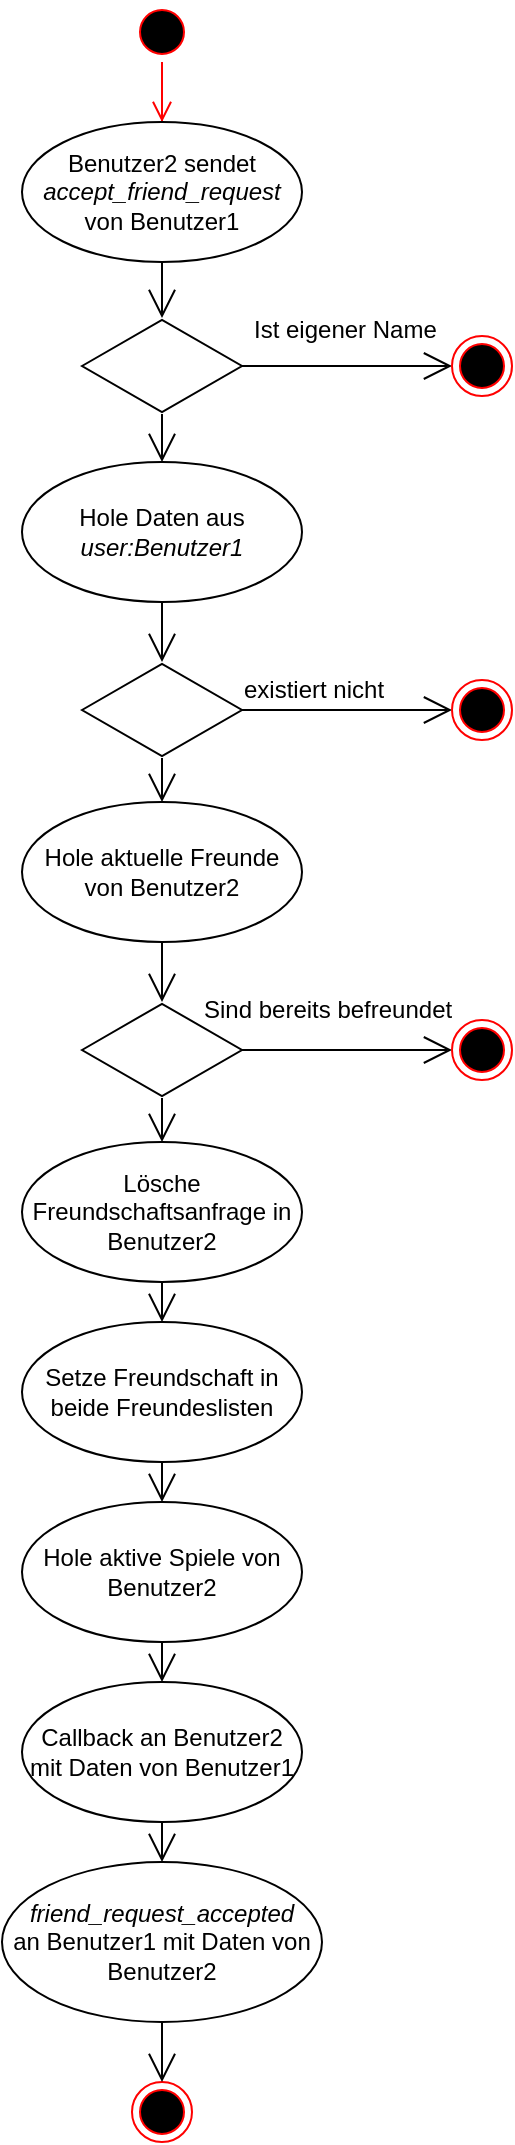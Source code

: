 <mxfile version="21.3.2" type="device">
  <diagram name="Page-1" id="0783ab3e-0a74-02c8-0abd-f7b4e66b4bec">
    <mxGraphModel dx="1050" dy="541" grid="1" gridSize="10" guides="1" tooltips="1" connect="1" arrows="1" fold="1" page="1" pageScale="1" pageWidth="270" pageHeight="1070" background="none" math="0" shadow="0">
      <root>
        <mxCell id="0" />
        <mxCell id="1" parent="0" />
        <mxCell id="wbuntGqTaFYtr3KhO8sW-3" value="" style="ellipse;html=1;shape=startState;fillColor=#000000;strokeColor=#ff0000;" parent="1" vertex="1">
          <mxGeometry x="65" y="10" width="30" height="30" as="geometry" />
        </mxCell>
        <mxCell id="wbuntGqTaFYtr3KhO8sW-4" value="" style="edgeStyle=orthogonalEdgeStyle;html=1;verticalAlign=bottom;endArrow=open;endSize=8;strokeColor=#ff0000;rounded=0;" parent="1" source="wbuntGqTaFYtr3KhO8sW-5" edge="1">
          <mxGeometry relative="1" as="geometry">
            <mxPoint x="80" y="100" as="targetPoint" />
          </mxGeometry>
        </mxCell>
        <mxCell id="wbuntGqTaFYtr3KhO8sW-6" value="" style="html=1;whiteSpace=wrap;aspect=fixed;shape=isoRectangle;" parent="1" vertex="1">
          <mxGeometry x="40" y="168" width="80" height="48" as="geometry" />
        </mxCell>
        <mxCell id="wbuntGqTaFYtr3KhO8sW-7" value="" style="endArrow=open;endFill=1;endSize=12;html=1;rounded=0;" parent="1" source="wbuntGqTaFYtr3KhO8sW-5" target="wbuntGqTaFYtr3KhO8sW-6" edge="1">
          <mxGeometry width="160" relative="1" as="geometry">
            <mxPoint x="-5" y="250" as="sourcePoint" />
            <mxPoint x="155" y="250" as="targetPoint" />
          </mxGeometry>
        </mxCell>
        <mxCell id="wbuntGqTaFYtr3KhO8sW-11" value="" style="endArrow=open;endFill=1;endSize=12;html=1;rounded=0;" parent="1" source="wbuntGqTaFYtr3KhO8sW-6" target="ZeUyT3zOJRw7scOufAu5-1" edge="1">
          <mxGeometry width="160" relative="1" as="geometry">
            <mxPoint x="245" y="330" as="sourcePoint" />
            <mxPoint x="255" y="222" as="targetPoint" />
          </mxGeometry>
        </mxCell>
        <mxCell id="wbuntGqTaFYtr3KhO8sW-12" value="Ist eigener Name" style="text;strokeColor=none;fillColor=none;align=left;verticalAlign=top;spacingLeft=4;spacingRight=4;overflow=hidden;rotatable=0;points=[[0,0.5],[1,0.5]];portConstraint=eastwest;whiteSpace=wrap;html=1;" parent="1" vertex="1">
          <mxGeometry x="120" y="160" width="130" height="26" as="geometry" />
        </mxCell>
        <mxCell id="wbuntGqTaFYtr3KhO8sW-14" value="" style="endArrow=open;endFill=1;endSize=12;html=1;rounded=0;" parent="1" source="wbuntGqTaFYtr3KhO8sW-6" target="YYj09JxXDIHpRSYv_sD0-2" edge="1">
          <mxGeometry width="160" relative="1" as="geometry">
            <mxPoint x="-5" y="250" as="sourcePoint" />
            <mxPoint x="80" y="250" as="targetPoint" />
          </mxGeometry>
        </mxCell>
        <mxCell id="wbuntGqTaFYtr3KhO8sW-33" value="Hole aktuelle Freunde von Benutzer2" style="ellipse;whiteSpace=wrap;html=1;" parent="1" vertex="1">
          <mxGeometry x="10" y="410" width="140" height="70" as="geometry" />
        </mxCell>
        <mxCell id="wbuntGqTaFYtr3KhO8sW-34" value="" style="endArrow=open;endFill=1;endSize=12;html=1;rounded=0;" parent="1" target="YYj09JxXDIHpRSYv_sD0-3" edge="1">
          <mxGeometry width="160" relative="1" as="geometry">
            <mxPoint x="80" y="298" as="sourcePoint" />
            <mxPoint x="80" y="350" as="targetPoint" />
          </mxGeometry>
        </mxCell>
        <mxCell id="wbuntGqTaFYtr3KhO8sW-45" value="" style="endArrow=open;endFill=1;endSize=12;html=1;rounded=0;" parent="1" source="YYj09JxXDIHpRSYv_sD0-16" target="YYj09JxXDIHpRSYv_sD0-20" edge="1">
          <mxGeometry width="160" relative="1" as="geometry">
            <mxPoint x="80" y="550" as="sourcePoint" />
            <mxPoint x="80" y="590" as="targetPoint" />
          </mxGeometry>
        </mxCell>
        <mxCell id="ZeUyT3zOJRw7scOufAu5-1" value="" style="ellipse;html=1;shape=endState;fillColor=#000000;strokeColor=#ff0000;" parent="1" vertex="1">
          <mxGeometry x="225" y="177" width="30" height="30" as="geometry" />
        </mxCell>
        <mxCell id="YYj09JxXDIHpRSYv_sD0-1" value="" style="edgeStyle=orthogonalEdgeStyle;html=1;verticalAlign=bottom;endArrow=open;endSize=8;strokeColor=#ff0000;rounded=0;" parent="1" source="wbuntGqTaFYtr3KhO8sW-3" target="wbuntGqTaFYtr3KhO8sW-5" edge="1">
          <mxGeometry relative="1" as="geometry">
            <mxPoint x="80" y="100" as="targetPoint" />
            <mxPoint x="80" y="40" as="sourcePoint" />
          </mxGeometry>
        </mxCell>
        <mxCell id="wbuntGqTaFYtr3KhO8sW-5" value="Benutzer2 sendet&lt;i&gt; accept_friend_request&lt;/i&gt;&lt;br&gt;von Benutzer1" style="ellipse;whiteSpace=wrap;html=1;" parent="1" vertex="1">
          <mxGeometry x="10" y="70" width="140" height="70" as="geometry" />
        </mxCell>
        <mxCell id="YYj09JxXDIHpRSYv_sD0-2" value="Hole&lt;i&gt;&amp;nbsp;&lt;/i&gt;Daten aus &lt;i&gt;user:Benutzer1&lt;/i&gt;" style="ellipse;whiteSpace=wrap;html=1;" parent="1" vertex="1">
          <mxGeometry x="10" y="240" width="140" height="70" as="geometry" />
        </mxCell>
        <mxCell id="YYj09JxXDIHpRSYv_sD0-3" value="" style="html=1;whiteSpace=wrap;aspect=fixed;shape=isoRectangle;" parent="1" vertex="1">
          <mxGeometry x="40" y="340" width="80" height="48" as="geometry" />
        </mxCell>
        <mxCell id="YYj09JxXDIHpRSYv_sD0-5" value="" style="endArrow=open;endFill=1;endSize=12;html=1;rounded=0;" parent="1" source="YYj09JxXDIHpRSYv_sD0-3" target="YYj09JxXDIHpRSYv_sD0-10" edge="1">
          <mxGeometry width="160" relative="1" as="geometry">
            <mxPoint x="225" y="340" as="sourcePoint" />
            <mxPoint x="195" y="360" as="targetPoint" />
          </mxGeometry>
        </mxCell>
        <mxCell id="YYj09JxXDIHpRSYv_sD0-8" value="existiert nicht" style="text;strokeColor=none;fillColor=none;align=left;verticalAlign=top;spacingLeft=4;spacingRight=4;overflow=hidden;rotatable=0;points=[[0,0.5],[1,0.5]];portConstraint=eastwest;whiteSpace=wrap;html=1;" parent="1" vertex="1">
          <mxGeometry x="115" y="340" width="95" height="26" as="geometry" />
        </mxCell>
        <mxCell id="YYj09JxXDIHpRSYv_sD0-10" value="" style="ellipse;html=1;shape=endState;fillColor=#000000;strokeColor=#ff0000;" parent="1" vertex="1">
          <mxGeometry x="225" y="349" width="30" height="30" as="geometry" />
        </mxCell>
        <mxCell id="YYj09JxXDIHpRSYv_sD0-13" value="" style="endArrow=open;endFill=1;endSize=12;html=1;rounded=0;" parent="1" source="YYj09JxXDIHpRSYv_sD0-3" target="wbuntGqTaFYtr3KhO8sW-33" edge="1">
          <mxGeometry width="160" relative="1" as="geometry">
            <mxPoint x="90" y="308" as="sourcePoint" />
            <mxPoint x="90" y="350" as="targetPoint" />
          </mxGeometry>
        </mxCell>
        <mxCell id="YYj09JxXDIHpRSYv_sD0-14" value="" style="endArrow=open;endFill=1;endSize=12;html=1;rounded=0;" parent="1" source="wbuntGqTaFYtr3KhO8sW-33" target="YYj09JxXDIHpRSYv_sD0-16" edge="1">
          <mxGeometry width="160" relative="1" as="geometry">
            <mxPoint x="90" y="398" as="sourcePoint" />
            <mxPoint x="80" y="510" as="targetPoint" />
          </mxGeometry>
        </mxCell>
        <mxCell id="YYj09JxXDIHpRSYv_sD0-16" value="" style="html=1;whiteSpace=wrap;aspect=fixed;shape=isoRectangle;" parent="1" vertex="1">
          <mxGeometry x="40" y="510" width="80" height="48" as="geometry" />
        </mxCell>
        <mxCell id="YYj09JxXDIHpRSYv_sD0-17" value="" style="endArrow=open;endFill=1;endSize=12;html=1;rounded=0;" parent="1" source="YYj09JxXDIHpRSYv_sD0-16" target="YYj09JxXDIHpRSYv_sD0-18" edge="1">
          <mxGeometry width="160" relative="1" as="geometry">
            <mxPoint x="195" y="550" as="sourcePoint" />
            <mxPoint x="205" y="540" as="targetPoint" />
          </mxGeometry>
        </mxCell>
        <mxCell id="YYj09JxXDIHpRSYv_sD0-18" value="" style="ellipse;html=1;shape=endState;fillColor=#000000;strokeColor=#ff0000;" parent="1" vertex="1">
          <mxGeometry x="225" y="519" width="30" height="30" as="geometry" />
        </mxCell>
        <mxCell id="YYj09JxXDIHpRSYv_sD0-19" value="Sind bereits befreundet" style="text;strokeColor=none;fillColor=none;align=left;verticalAlign=top;spacingLeft=4;spacingRight=4;overflow=hidden;rotatable=0;points=[[0,0.5],[1,0.5]];portConstraint=eastwest;whiteSpace=wrap;html=1;" parent="1" vertex="1">
          <mxGeometry x="95" y="500" width="160" height="26" as="geometry" />
        </mxCell>
        <mxCell id="YYj09JxXDIHpRSYv_sD0-20" value="Lösche Freundschaftsanfrage in Benutzer2" style="ellipse;whiteSpace=wrap;html=1;" parent="1" vertex="1">
          <mxGeometry x="10" y="580" width="140" height="70" as="geometry" />
        </mxCell>
        <mxCell id="YYj09JxXDIHpRSYv_sD0-22" value="" style="endArrow=open;endFill=1;endSize=12;html=1;rounded=0;" parent="1" source="YYj09JxXDIHpRSYv_sD0-20" target="YYj09JxXDIHpRSYv_sD0-26" edge="1">
          <mxGeometry width="160" relative="1" as="geometry">
            <mxPoint x="85" y="610" as="sourcePoint" />
            <mxPoint x="80" y="670" as="targetPoint" />
          </mxGeometry>
        </mxCell>
        <mxCell id="YYj09JxXDIHpRSYv_sD0-26" value="Setze Freundschaft in beide Freundeslisten" style="ellipse;whiteSpace=wrap;html=1;" parent="1" vertex="1">
          <mxGeometry x="10" y="670" width="140" height="70" as="geometry" />
        </mxCell>
        <mxCell id="YYj09JxXDIHpRSYv_sD0-28" value="" style="endArrow=open;endFill=1;endSize=12;html=1;rounded=0;" parent="1" source="YYj09JxXDIHpRSYv_sD0-26" target="YYj09JxXDIHpRSYv_sD0-29" edge="1">
          <mxGeometry width="160" relative="1" as="geometry">
            <mxPoint x="130" y="704" as="sourcePoint" />
            <mxPoint x="80" y="840" as="targetPoint" />
          </mxGeometry>
        </mxCell>
        <mxCell id="YYj09JxXDIHpRSYv_sD0-29" value="Hole aktive Spiele von Benutzer2" style="ellipse;whiteSpace=wrap;html=1;" parent="1" vertex="1">
          <mxGeometry x="10" y="760" width="140" height="70" as="geometry" />
        </mxCell>
        <mxCell id="YYj09JxXDIHpRSYv_sD0-31" value="" style="endArrow=open;endFill=1;endSize=12;html=1;rounded=0;" parent="1" source="YYj09JxXDIHpRSYv_sD0-29" target="YYj09JxXDIHpRSYv_sD0-32" edge="1">
          <mxGeometry width="160" relative="1" as="geometry">
            <mxPoint x="90" y="820" as="sourcePoint" />
            <mxPoint x="80" y="870" as="targetPoint" />
          </mxGeometry>
        </mxCell>
        <mxCell id="YYj09JxXDIHpRSYv_sD0-32" value="Callback an Benutzer2 mit Daten von Benutzer1" style="ellipse;whiteSpace=wrap;html=1;" parent="1" vertex="1">
          <mxGeometry x="10" y="850" width="140" height="70" as="geometry" />
        </mxCell>
        <mxCell id="YYj09JxXDIHpRSYv_sD0-33" value="&lt;i&gt;friend_request_accepted&lt;/i&gt;&lt;br&gt;an Benutzer1 mit Daten von Benutzer2" style="ellipse;whiteSpace=wrap;html=1;" parent="1" vertex="1">
          <mxGeometry y="940" width="160" height="80" as="geometry" />
        </mxCell>
        <mxCell id="YYj09JxXDIHpRSYv_sD0-34" value="" style="endArrow=open;endFill=1;endSize=12;html=1;rounded=0;" parent="1" source="YYj09JxXDIHpRSYv_sD0-32" target="YYj09JxXDIHpRSYv_sD0-33" edge="1">
          <mxGeometry width="160" relative="1" as="geometry">
            <mxPoint x="90" y="870" as="sourcePoint" />
            <mxPoint x="90" y="890" as="targetPoint" />
          </mxGeometry>
        </mxCell>
        <mxCell id="YYj09JxXDIHpRSYv_sD0-35" value="" style="ellipse;html=1;shape=endState;fillColor=#000000;strokeColor=#ff0000;" parent="1" vertex="1">
          <mxGeometry x="65" y="1050" width="30" height="30" as="geometry" />
        </mxCell>
        <mxCell id="YYj09JxXDIHpRSYv_sD0-36" value="" style="endArrow=open;endFill=1;endSize=12;html=1;rounded=0;" parent="1" source="YYj09JxXDIHpRSYv_sD0-33" target="YYj09JxXDIHpRSYv_sD0-35" edge="1">
          <mxGeometry width="160" relative="1" as="geometry">
            <mxPoint x="90" y="930" as="sourcePoint" />
            <mxPoint x="90" y="950" as="targetPoint" />
          </mxGeometry>
        </mxCell>
      </root>
    </mxGraphModel>
  </diagram>
</mxfile>
